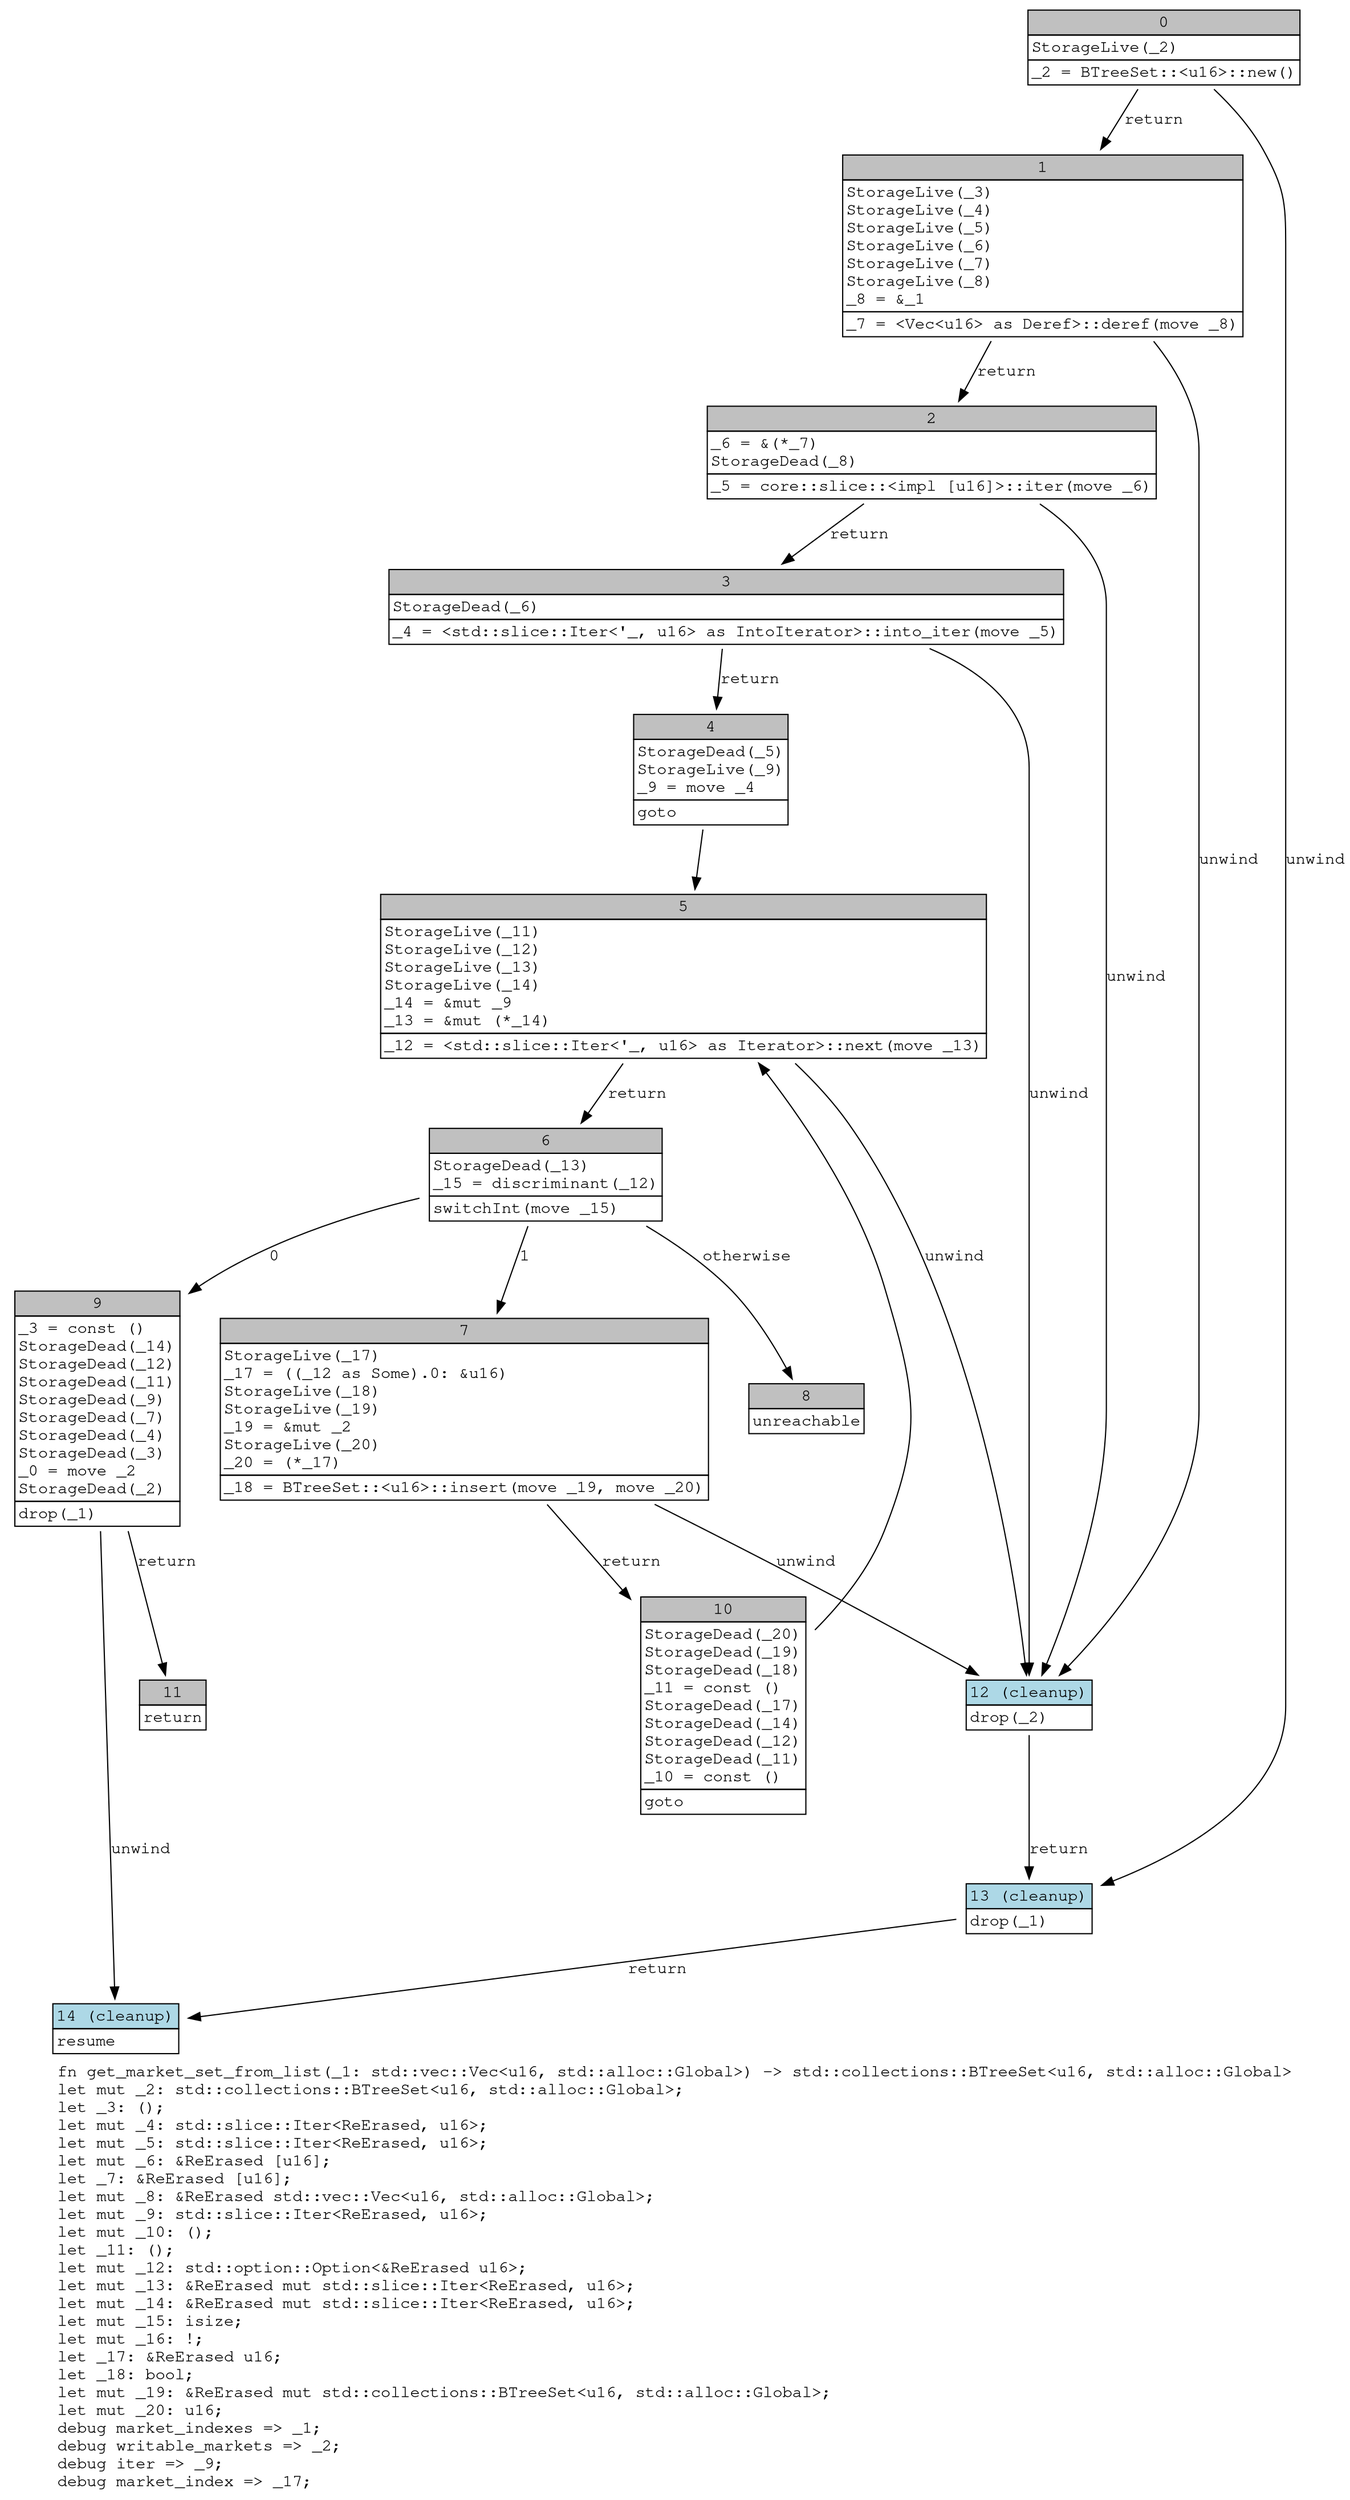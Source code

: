 digraph Mir_0_3884 {
    graph [fontname="Courier, monospace"];
    node [fontname="Courier, monospace"];
    edge [fontname="Courier, monospace"];
    label=<fn get_market_set_from_list(_1: std::vec::Vec&lt;u16, std::alloc::Global&gt;) -&gt; std::collections::BTreeSet&lt;u16, std::alloc::Global&gt;<br align="left"/>let mut _2: std::collections::BTreeSet&lt;u16, std::alloc::Global&gt;;<br align="left"/>let _3: ();<br align="left"/>let mut _4: std::slice::Iter&lt;ReErased, u16&gt;;<br align="left"/>let mut _5: std::slice::Iter&lt;ReErased, u16&gt;;<br align="left"/>let mut _6: &amp;ReErased [u16];<br align="left"/>let _7: &amp;ReErased [u16];<br align="left"/>let mut _8: &amp;ReErased std::vec::Vec&lt;u16, std::alloc::Global&gt;;<br align="left"/>let mut _9: std::slice::Iter&lt;ReErased, u16&gt;;<br align="left"/>let mut _10: ();<br align="left"/>let _11: ();<br align="left"/>let mut _12: std::option::Option&lt;&amp;ReErased u16&gt;;<br align="left"/>let mut _13: &amp;ReErased mut std::slice::Iter&lt;ReErased, u16&gt;;<br align="left"/>let mut _14: &amp;ReErased mut std::slice::Iter&lt;ReErased, u16&gt;;<br align="left"/>let mut _15: isize;<br align="left"/>let mut _16: !;<br align="left"/>let _17: &amp;ReErased u16;<br align="left"/>let _18: bool;<br align="left"/>let mut _19: &amp;ReErased mut std::collections::BTreeSet&lt;u16, std::alloc::Global&gt;;<br align="left"/>let mut _20: u16;<br align="left"/>debug market_indexes =&gt; _1;<br align="left"/>debug writable_markets =&gt; _2;<br align="left"/>debug iter =&gt; _9;<br align="left"/>debug market_index =&gt; _17;<br align="left"/>>;
    bb0__0_3884 [shape="none", label=<<table border="0" cellborder="1" cellspacing="0"><tr><td bgcolor="gray" align="center" colspan="1">0</td></tr><tr><td align="left" balign="left">StorageLive(_2)<br/></td></tr><tr><td align="left">_2 = BTreeSet::&lt;u16&gt;::new()</td></tr></table>>];
    bb1__0_3884 [shape="none", label=<<table border="0" cellborder="1" cellspacing="0"><tr><td bgcolor="gray" align="center" colspan="1">1</td></tr><tr><td align="left" balign="left">StorageLive(_3)<br/>StorageLive(_4)<br/>StorageLive(_5)<br/>StorageLive(_6)<br/>StorageLive(_7)<br/>StorageLive(_8)<br/>_8 = &amp;_1<br/></td></tr><tr><td align="left">_7 = &lt;Vec&lt;u16&gt; as Deref&gt;::deref(move _8)</td></tr></table>>];
    bb2__0_3884 [shape="none", label=<<table border="0" cellborder="1" cellspacing="0"><tr><td bgcolor="gray" align="center" colspan="1">2</td></tr><tr><td align="left" balign="left">_6 = &amp;(*_7)<br/>StorageDead(_8)<br/></td></tr><tr><td align="left">_5 = core::slice::&lt;impl [u16]&gt;::iter(move _6)</td></tr></table>>];
    bb3__0_3884 [shape="none", label=<<table border="0" cellborder="1" cellspacing="0"><tr><td bgcolor="gray" align="center" colspan="1">3</td></tr><tr><td align="left" balign="left">StorageDead(_6)<br/></td></tr><tr><td align="left">_4 = &lt;std::slice::Iter&lt;'_, u16&gt; as IntoIterator&gt;::into_iter(move _5)</td></tr></table>>];
    bb4__0_3884 [shape="none", label=<<table border="0" cellborder="1" cellspacing="0"><tr><td bgcolor="gray" align="center" colspan="1">4</td></tr><tr><td align="left" balign="left">StorageDead(_5)<br/>StorageLive(_9)<br/>_9 = move _4<br/></td></tr><tr><td align="left">goto</td></tr></table>>];
    bb5__0_3884 [shape="none", label=<<table border="0" cellborder="1" cellspacing="0"><tr><td bgcolor="gray" align="center" colspan="1">5</td></tr><tr><td align="left" balign="left">StorageLive(_11)<br/>StorageLive(_12)<br/>StorageLive(_13)<br/>StorageLive(_14)<br/>_14 = &amp;mut _9<br/>_13 = &amp;mut (*_14)<br/></td></tr><tr><td align="left">_12 = &lt;std::slice::Iter&lt;'_, u16&gt; as Iterator&gt;::next(move _13)</td></tr></table>>];
    bb6__0_3884 [shape="none", label=<<table border="0" cellborder="1" cellspacing="0"><tr><td bgcolor="gray" align="center" colspan="1">6</td></tr><tr><td align="left" balign="left">StorageDead(_13)<br/>_15 = discriminant(_12)<br/></td></tr><tr><td align="left">switchInt(move _15)</td></tr></table>>];
    bb7__0_3884 [shape="none", label=<<table border="0" cellborder="1" cellspacing="0"><tr><td bgcolor="gray" align="center" colspan="1">7</td></tr><tr><td align="left" balign="left">StorageLive(_17)<br/>_17 = ((_12 as Some).0: &amp;u16)<br/>StorageLive(_18)<br/>StorageLive(_19)<br/>_19 = &amp;mut _2<br/>StorageLive(_20)<br/>_20 = (*_17)<br/></td></tr><tr><td align="left">_18 = BTreeSet::&lt;u16&gt;::insert(move _19, move _20)</td></tr></table>>];
    bb8__0_3884 [shape="none", label=<<table border="0" cellborder="1" cellspacing="0"><tr><td bgcolor="gray" align="center" colspan="1">8</td></tr><tr><td align="left">unreachable</td></tr></table>>];
    bb9__0_3884 [shape="none", label=<<table border="0" cellborder="1" cellspacing="0"><tr><td bgcolor="gray" align="center" colspan="1">9</td></tr><tr><td align="left" balign="left">_3 = const ()<br/>StorageDead(_14)<br/>StorageDead(_12)<br/>StorageDead(_11)<br/>StorageDead(_9)<br/>StorageDead(_7)<br/>StorageDead(_4)<br/>StorageDead(_3)<br/>_0 = move _2<br/>StorageDead(_2)<br/></td></tr><tr><td align="left">drop(_1)</td></tr></table>>];
    bb10__0_3884 [shape="none", label=<<table border="0" cellborder="1" cellspacing="0"><tr><td bgcolor="gray" align="center" colspan="1">10</td></tr><tr><td align="left" balign="left">StorageDead(_20)<br/>StorageDead(_19)<br/>StorageDead(_18)<br/>_11 = const ()<br/>StorageDead(_17)<br/>StorageDead(_14)<br/>StorageDead(_12)<br/>StorageDead(_11)<br/>_10 = const ()<br/></td></tr><tr><td align="left">goto</td></tr></table>>];
    bb11__0_3884 [shape="none", label=<<table border="0" cellborder="1" cellspacing="0"><tr><td bgcolor="gray" align="center" colspan="1">11</td></tr><tr><td align="left">return</td></tr></table>>];
    bb12__0_3884 [shape="none", label=<<table border="0" cellborder="1" cellspacing="0"><tr><td bgcolor="lightblue" align="center" colspan="1">12 (cleanup)</td></tr><tr><td align="left">drop(_2)</td></tr></table>>];
    bb13__0_3884 [shape="none", label=<<table border="0" cellborder="1" cellspacing="0"><tr><td bgcolor="lightblue" align="center" colspan="1">13 (cleanup)</td></tr><tr><td align="left">drop(_1)</td></tr></table>>];
    bb14__0_3884 [shape="none", label=<<table border="0" cellborder="1" cellspacing="0"><tr><td bgcolor="lightblue" align="center" colspan="1">14 (cleanup)</td></tr><tr><td align="left">resume</td></tr></table>>];
    bb0__0_3884 -> bb1__0_3884 [label="return"];
    bb0__0_3884 -> bb13__0_3884 [label="unwind"];
    bb1__0_3884 -> bb2__0_3884 [label="return"];
    bb1__0_3884 -> bb12__0_3884 [label="unwind"];
    bb2__0_3884 -> bb3__0_3884 [label="return"];
    bb2__0_3884 -> bb12__0_3884 [label="unwind"];
    bb3__0_3884 -> bb4__0_3884 [label="return"];
    bb3__0_3884 -> bb12__0_3884 [label="unwind"];
    bb4__0_3884 -> bb5__0_3884 [label=""];
    bb5__0_3884 -> bb6__0_3884 [label="return"];
    bb5__0_3884 -> bb12__0_3884 [label="unwind"];
    bb6__0_3884 -> bb9__0_3884 [label="0"];
    bb6__0_3884 -> bb7__0_3884 [label="1"];
    bb6__0_3884 -> bb8__0_3884 [label="otherwise"];
    bb7__0_3884 -> bb10__0_3884 [label="return"];
    bb7__0_3884 -> bb12__0_3884 [label="unwind"];
    bb9__0_3884 -> bb11__0_3884 [label="return"];
    bb9__0_3884 -> bb14__0_3884 [label="unwind"];
    bb10__0_3884 -> bb5__0_3884 [label=""];
    bb12__0_3884 -> bb13__0_3884 [label="return"];
    bb13__0_3884 -> bb14__0_3884 [label="return"];
}
